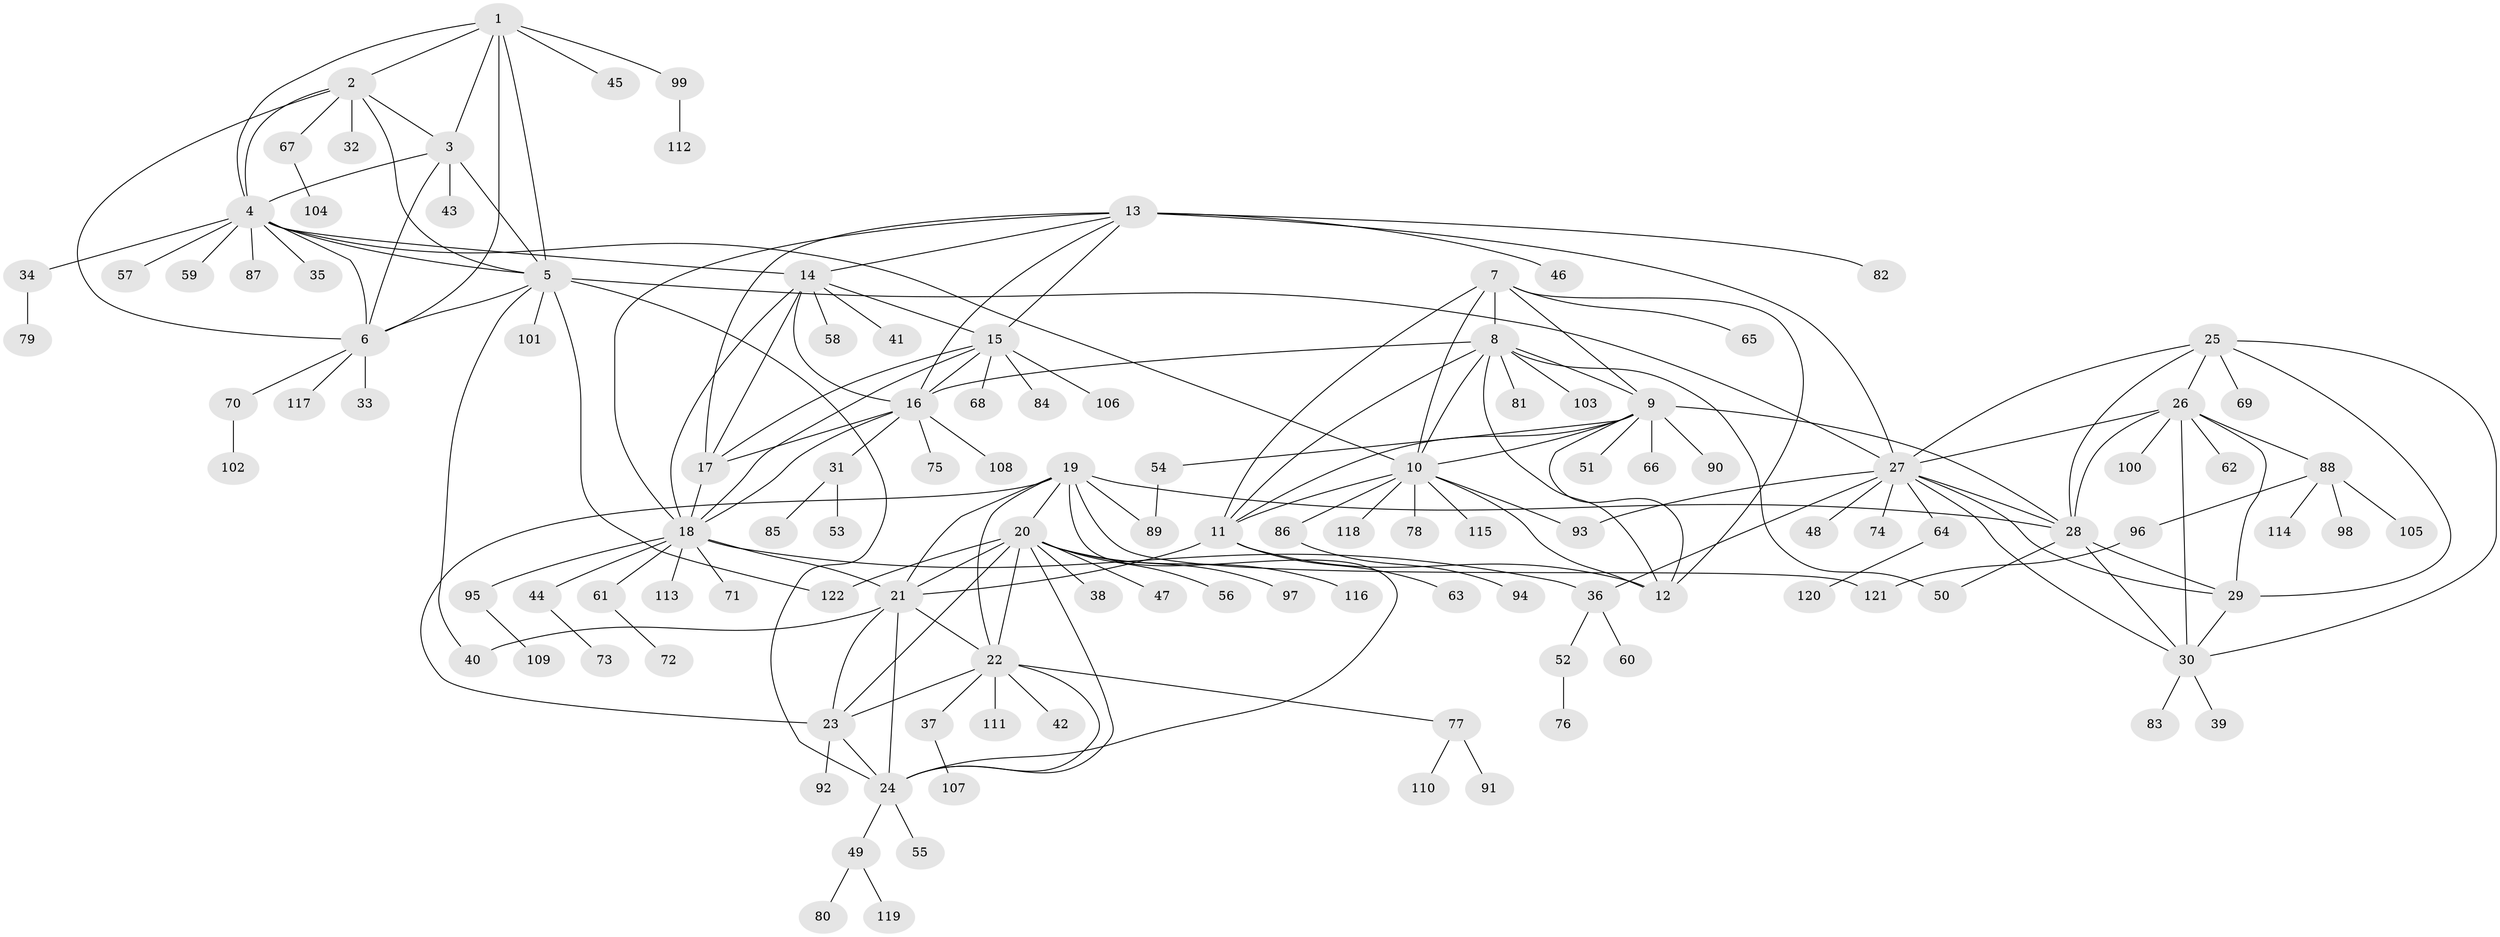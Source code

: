 // coarse degree distribution, {6: 0.03488372093023256, 5: 0.08139534883720931, 11: 0.03488372093023256, 9: 0.011627906976744186, 7: 0.05813953488372093, 17: 0.011627906976744186, 8: 0.05813953488372093, 10: 0.011627906976744186, 3: 0.046511627906976744, 1: 0.5232558139534884, 2: 0.12790697674418605}
// Generated by graph-tools (version 1.1) at 2025/52/03/04/25 22:52:40]
// undirected, 122 vertices, 184 edges
graph export_dot {
  node [color=gray90,style=filled];
  1;
  2;
  3;
  4;
  5;
  6;
  7;
  8;
  9;
  10;
  11;
  12;
  13;
  14;
  15;
  16;
  17;
  18;
  19;
  20;
  21;
  22;
  23;
  24;
  25;
  26;
  27;
  28;
  29;
  30;
  31;
  32;
  33;
  34;
  35;
  36;
  37;
  38;
  39;
  40;
  41;
  42;
  43;
  44;
  45;
  46;
  47;
  48;
  49;
  50;
  51;
  52;
  53;
  54;
  55;
  56;
  57;
  58;
  59;
  60;
  61;
  62;
  63;
  64;
  65;
  66;
  67;
  68;
  69;
  70;
  71;
  72;
  73;
  74;
  75;
  76;
  77;
  78;
  79;
  80;
  81;
  82;
  83;
  84;
  85;
  86;
  87;
  88;
  89;
  90;
  91;
  92;
  93;
  94;
  95;
  96;
  97;
  98;
  99;
  100;
  101;
  102;
  103;
  104;
  105;
  106;
  107;
  108;
  109;
  110;
  111;
  112;
  113;
  114;
  115;
  116;
  117;
  118;
  119;
  120;
  121;
  122;
  1 -- 2;
  1 -- 3;
  1 -- 4;
  1 -- 5;
  1 -- 6;
  1 -- 45;
  1 -- 99;
  2 -- 3;
  2 -- 4;
  2 -- 5;
  2 -- 6;
  2 -- 32;
  2 -- 67;
  3 -- 4;
  3 -- 5;
  3 -- 6;
  3 -- 43;
  4 -- 5;
  4 -- 6;
  4 -- 10;
  4 -- 14;
  4 -- 34;
  4 -- 35;
  4 -- 57;
  4 -- 59;
  4 -- 87;
  5 -- 6;
  5 -- 24;
  5 -- 27;
  5 -- 40;
  5 -- 101;
  5 -- 122;
  6 -- 33;
  6 -- 70;
  6 -- 117;
  7 -- 8;
  7 -- 9;
  7 -- 10;
  7 -- 11;
  7 -- 12;
  7 -- 65;
  8 -- 9;
  8 -- 10;
  8 -- 11;
  8 -- 12;
  8 -- 16;
  8 -- 50;
  8 -- 81;
  8 -- 103;
  9 -- 10;
  9 -- 11;
  9 -- 12;
  9 -- 28;
  9 -- 51;
  9 -- 54;
  9 -- 66;
  9 -- 90;
  10 -- 11;
  10 -- 12;
  10 -- 78;
  10 -- 86;
  10 -- 93;
  10 -- 115;
  10 -- 118;
  11 -- 12;
  11 -- 21;
  11 -- 63;
  13 -- 14;
  13 -- 15;
  13 -- 16;
  13 -- 17;
  13 -- 18;
  13 -- 27;
  13 -- 46;
  13 -- 82;
  14 -- 15;
  14 -- 16;
  14 -- 17;
  14 -- 18;
  14 -- 41;
  14 -- 58;
  15 -- 16;
  15 -- 17;
  15 -- 18;
  15 -- 68;
  15 -- 84;
  15 -- 106;
  16 -- 17;
  16 -- 18;
  16 -- 31;
  16 -- 75;
  16 -- 108;
  17 -- 18;
  18 -- 21;
  18 -- 36;
  18 -- 44;
  18 -- 61;
  18 -- 71;
  18 -- 95;
  18 -- 113;
  19 -- 20;
  19 -- 21;
  19 -- 22;
  19 -- 23;
  19 -- 24;
  19 -- 28;
  19 -- 89;
  19 -- 121;
  20 -- 21;
  20 -- 22;
  20 -- 23;
  20 -- 24;
  20 -- 38;
  20 -- 47;
  20 -- 56;
  20 -- 97;
  20 -- 116;
  20 -- 122;
  21 -- 22;
  21 -- 23;
  21 -- 24;
  21 -- 40;
  22 -- 23;
  22 -- 24;
  22 -- 37;
  22 -- 42;
  22 -- 77;
  22 -- 111;
  23 -- 24;
  23 -- 92;
  24 -- 49;
  24 -- 55;
  25 -- 26;
  25 -- 27;
  25 -- 28;
  25 -- 29;
  25 -- 30;
  25 -- 69;
  26 -- 27;
  26 -- 28;
  26 -- 29;
  26 -- 30;
  26 -- 62;
  26 -- 88;
  26 -- 100;
  27 -- 28;
  27 -- 29;
  27 -- 30;
  27 -- 36;
  27 -- 48;
  27 -- 64;
  27 -- 74;
  27 -- 93;
  28 -- 29;
  28 -- 30;
  28 -- 50;
  29 -- 30;
  30 -- 39;
  30 -- 83;
  31 -- 53;
  31 -- 85;
  34 -- 79;
  36 -- 52;
  36 -- 60;
  37 -- 107;
  44 -- 73;
  49 -- 80;
  49 -- 119;
  52 -- 76;
  54 -- 89;
  61 -- 72;
  64 -- 120;
  67 -- 104;
  70 -- 102;
  77 -- 91;
  77 -- 110;
  86 -- 94;
  88 -- 96;
  88 -- 98;
  88 -- 105;
  88 -- 114;
  95 -- 109;
  96 -- 121;
  99 -- 112;
}
